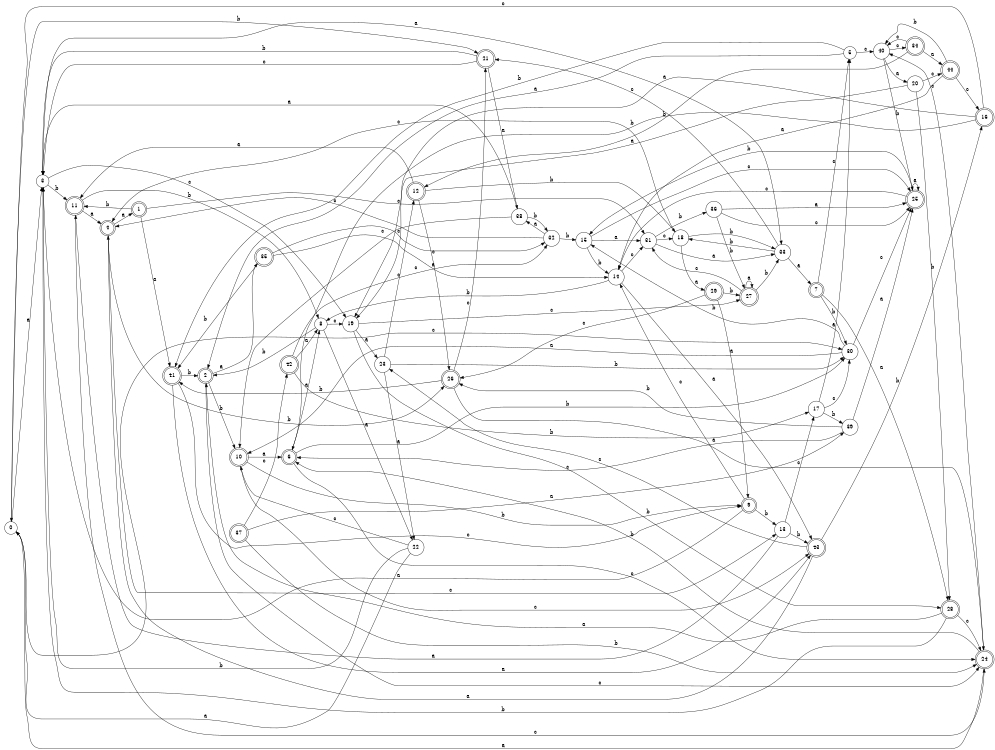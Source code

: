 digraph n36_6 {
__start0 [label="" shape="none"];

rankdir=LR;
size="8,5";

s0 [style="filled", color="black", fillcolor="white" shape="circle", label="0"];
s1 [style="rounded,filled", color="black", fillcolor="white" shape="doublecircle", label="1"];
s2 [style="rounded,filled", color="black", fillcolor="white" shape="doublecircle", label="2"];
s3 [style="filled", color="black", fillcolor="white" shape="circle", label="3"];
s4 [style="rounded,filled", color="black", fillcolor="white" shape="doublecircle", label="4"];
s5 [style="filled", color="black", fillcolor="white" shape="circle", label="5"];
s6 [style="rounded,filled", color="black", fillcolor="white" shape="doublecircle", label="6"];
s7 [style="rounded,filled", color="black", fillcolor="white" shape="doublecircle", label="7"];
s8 [style="filled", color="black", fillcolor="white" shape="circle", label="8"];
s9 [style="rounded,filled", color="black", fillcolor="white" shape="doublecircle", label="9"];
s10 [style="rounded,filled", color="black", fillcolor="white" shape="doublecircle", label="10"];
s11 [style="rounded,filled", color="black", fillcolor="white" shape="doublecircle", label="11"];
s12 [style="rounded,filled", color="black", fillcolor="white" shape="doublecircle", label="12"];
s13 [style="filled", color="black", fillcolor="white" shape="circle", label="13"];
s14 [style="filled", color="black", fillcolor="white" shape="circle", label="14"];
s15 [style="filled", color="black", fillcolor="white" shape="circle", label="15"];
s16 [style="rounded,filled", color="black", fillcolor="white" shape="doublecircle", label="16"];
s17 [style="filled", color="black", fillcolor="white" shape="circle", label="17"];
s18 [style="filled", color="black", fillcolor="white" shape="circle", label="18"];
s19 [style="filled", color="black", fillcolor="white" shape="circle", label="19"];
s20 [style="filled", color="black", fillcolor="white" shape="circle", label="20"];
s21 [style="rounded,filled", color="black", fillcolor="white" shape="doublecircle", label="21"];
s22 [style="filled", color="black", fillcolor="white" shape="circle", label="22"];
s23 [style="filled", color="black", fillcolor="white" shape="circle", label="23"];
s24 [style="rounded,filled", color="black", fillcolor="white" shape="doublecircle", label="24"];
s25 [style="rounded,filled", color="black", fillcolor="white" shape="doublecircle", label="25"];
s26 [style="rounded,filled", color="black", fillcolor="white" shape="doublecircle", label="26"];
s27 [style="rounded,filled", color="black", fillcolor="white" shape="doublecircle", label="27"];
s28 [style="rounded,filled", color="black", fillcolor="white" shape="doublecircle", label="28"];
s29 [style="rounded,filled", color="black", fillcolor="white" shape="doublecircle", label="29"];
s30 [style="filled", color="black", fillcolor="white" shape="circle", label="30"];
s31 [style="filled", color="black", fillcolor="white" shape="circle", label="31"];
s32 [style="filled", color="black", fillcolor="white" shape="circle", label="32"];
s33 [style="filled", color="black", fillcolor="white" shape="circle", label="33"];
s34 [style="rounded,filled", color="black", fillcolor="white" shape="doublecircle", label="34"];
s35 [style="rounded,filled", color="black", fillcolor="white" shape="doublecircle", label="35"];
s36 [style="filled", color="black", fillcolor="white" shape="circle", label="36"];
s37 [style="rounded,filled", color="black", fillcolor="white" shape="doublecircle", label="37"];
s38 [style="filled", color="black", fillcolor="white" shape="circle", label="38"];
s39 [style="filled", color="black", fillcolor="white" shape="circle", label="39"];
s40 [style="filled", color="black", fillcolor="white" shape="circle", label="40"];
s41 [style="rounded,filled", color="black", fillcolor="white" shape="doublecircle", label="41"];
s42 [style="rounded,filled", color="black", fillcolor="white" shape="doublecircle", label="42"];
s43 [style="rounded,filled", color="black", fillcolor="white" shape="doublecircle", label="43"];
s44 [style="rounded,filled", color="black", fillcolor="white" shape="doublecircle", label="44"];
s0 -> s3 [label="a"];
s0 -> s21 [label="b"];
s0 -> s30 [label="c"];
s1 -> s41 [label="a"];
s1 -> s11 [label="b"];
s1 -> s31 [label="c"];
s2 -> s35 [label="a"];
s2 -> s10 [label="b"];
s2 -> s24 [label="c"];
s3 -> s33 [label="a"];
s3 -> s11 [label="b"];
s3 -> s19 [label="c"];
s4 -> s1 [label="a"];
s4 -> s26 [label="b"];
s4 -> s13 [label="c"];
s5 -> s2 [label="a"];
s5 -> s41 [label="b"];
s5 -> s40 [label="c"];
s6 -> s8 [label="a"];
s6 -> s30 [label="b"];
s6 -> s24 [label="c"];
s7 -> s28 [label="a"];
s7 -> s30 [label="b"];
s7 -> s5 [label="c"];
s8 -> s22 [label="a"];
s8 -> s2 [label="b"];
s8 -> s19 [label="c"];
s9 -> s3 [label="a"];
s9 -> s13 [label="b"];
s9 -> s14 [label="c"];
s10 -> s6 [label="a"];
s10 -> s9 [label="b"];
s10 -> s43 [label="c"];
s11 -> s4 [label="a"];
s11 -> s8 [label="b"];
s11 -> s24 [label="c"];
s12 -> s11 [label="a"];
s12 -> s18 [label="b"];
s12 -> s26 [label="c"];
s13 -> s11 [label="a"];
s13 -> s43 [label="b"];
s13 -> s17 [label="c"];
s14 -> s43 [label="a"];
s14 -> s8 [label="b"];
s14 -> s31 [label="c"];
s15 -> s31 [label="a"];
s15 -> s14 [label="b"];
s15 -> s25 [label="c"];
s16 -> s19 [label="a"];
s16 -> s6 [label="b"];
s16 -> s0 [label="c"];
s17 -> s5 [label="a"];
s17 -> s39 [label="b"];
s17 -> s30 [label="c"];
s18 -> s29 [label="a"];
s18 -> s33 [label="b"];
s18 -> s4 [label="c"];
s19 -> s23 [label="a"];
s19 -> s28 [label="b"];
s19 -> s27 [label="c"];
s20 -> s19 [label="a"];
s20 -> s28 [label="b"];
s20 -> s44 [label="c"];
s21 -> s38 [label="a"];
s21 -> s3 [label="b"];
s21 -> s3 [label="c"];
s22 -> s0 [label="a"];
s22 -> s3 [label="b"];
s22 -> s10 [label="c"];
s23 -> s22 [label="a"];
s23 -> s30 [label="b"];
s23 -> s12 [label="c"];
s24 -> s0 [label="a"];
s24 -> s6 [label="b"];
s24 -> s40 [label="c"];
s25 -> s25 [label="a"];
s25 -> s15 [label="b"];
s25 -> s14 [label="c"];
s26 -> s24 [label="a"];
s26 -> s41 [label="b"];
s26 -> s21 [label="c"];
s27 -> s27 [label="a"];
s27 -> s33 [label="b"];
s27 -> s31 [label="c"];
s28 -> s2 [label="a"];
s28 -> s3 [label="b"];
s28 -> s24 [label="c"];
s29 -> s9 [label="a"];
s29 -> s27 [label="b"];
s29 -> s26 [label="c"];
s30 -> s10 [label="a"];
s30 -> s15 [label="b"];
s30 -> s25 [label="c"];
s31 -> s33 [label="a"];
s31 -> s36 [label="b"];
s31 -> s18 [label="c"];
s32 -> s38 [label="a"];
s32 -> s15 [label="b"];
s32 -> s4 [label="c"];
s33 -> s7 [label="a"];
s33 -> s18 [label="b"];
s33 -> s21 [label="c"];
s34 -> s44 [label="a"];
s34 -> s12 [label="b"];
s34 -> s40 [label="c"];
s35 -> s14 [label="a"];
s35 -> s41 [label="b"];
s35 -> s32 [label="c"];
s36 -> s25 [label="a"];
s36 -> s27 [label="b"];
s36 -> s25 [label="c"];
s37 -> s39 [label="a"];
s37 -> s24 [label="b"];
s37 -> s42 [label="c"];
s38 -> s3 [label="a"];
s38 -> s32 [label="b"];
s38 -> s10 [label="c"];
s39 -> s25 [label="a"];
s39 -> s26 [label="b"];
s39 -> s6 [label="c"];
s40 -> s20 [label="a"];
s40 -> s25 [label="b"];
s40 -> s34 [label="c"];
s41 -> s43 [label="a"];
s41 -> s2 [label="b"];
s41 -> s9 [label="c"];
s42 -> s8 [label="a"];
s42 -> s17 [label="b"];
s42 -> s32 [label="c"];
s43 -> s4 [label="a"];
s43 -> s16 [label="b"];
s43 -> s23 [label="c"];
s44 -> s14 [label="a"];
s44 -> s40 [label="b"];
s44 -> s16 [label="c"];

}